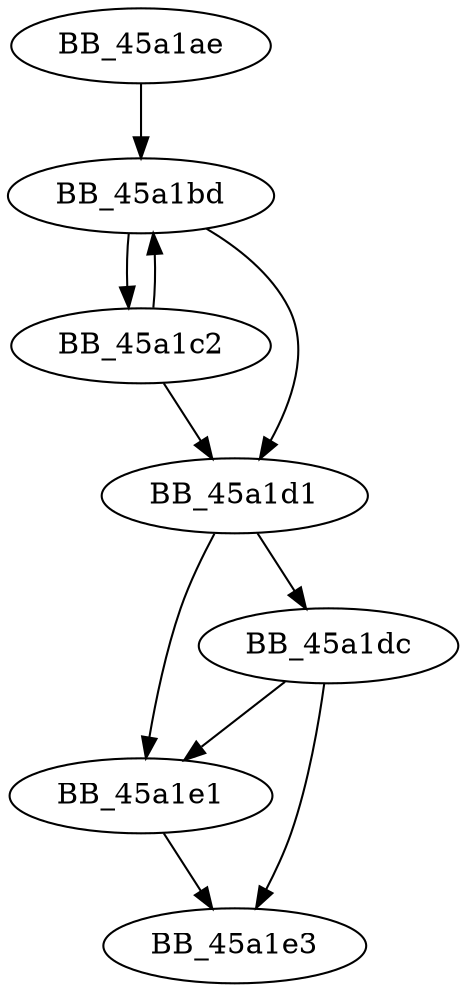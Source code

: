 DiGraph sub_45A1AE{
BB_45a1ae->BB_45a1bd
BB_45a1bd->BB_45a1c2
BB_45a1bd->BB_45a1d1
BB_45a1c2->BB_45a1bd
BB_45a1c2->BB_45a1d1
BB_45a1d1->BB_45a1dc
BB_45a1d1->BB_45a1e1
BB_45a1dc->BB_45a1e1
BB_45a1dc->BB_45a1e3
BB_45a1e1->BB_45a1e3
}
